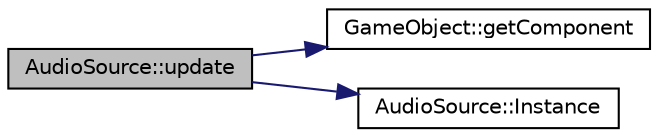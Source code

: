 digraph "AudioSource::update"
{
  edge [fontname="Helvetica",fontsize="10",labelfontname="Helvetica",labelfontsize="10"];
  node [fontname="Helvetica",fontsize="10",shape=record];
  rankdir="LR";
  Node43 [label="AudioSource::update",height=0.2,width=0.4,color="black", fillcolor="grey75", style="filled", fontcolor="black"];
  Node43 -> Node44 [color="midnightblue",fontsize="10",style="solid",fontname="Helvetica"];
  Node44 [label="GameObject::getComponent",height=0.2,width=0.4,color="black", fillcolor="white", style="filled",URL="$class_game_object.html#aa84b88e86847087180fba0270a0d63ff"];
  Node43 -> Node45 [color="midnightblue",fontsize="10",style="solid",fontname="Helvetica"];
  Node45 [label="AudioSource::Instance",height=0.2,width=0.4,color="black", fillcolor="white", style="filled",URL="$class_audio_source.html#ae6fac3df9beba8f9a8c404f3cb5d59f3"];
}
